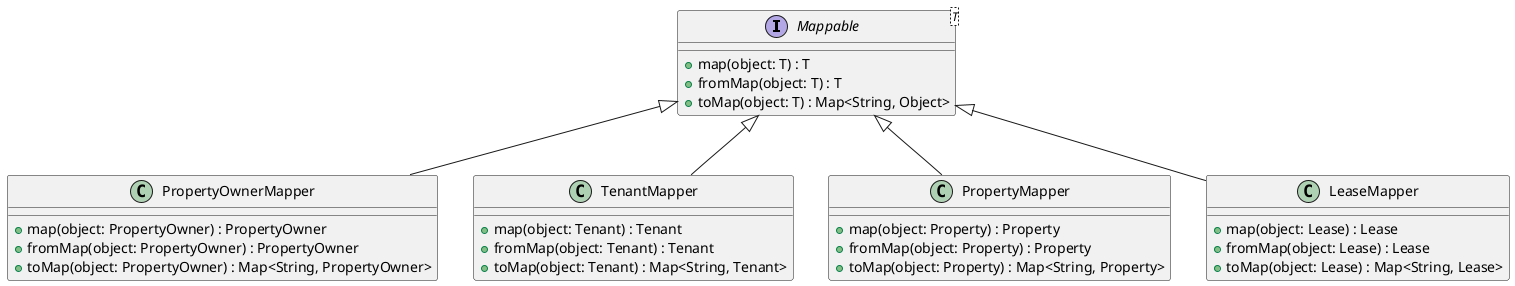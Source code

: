 @startuml
'https://plantuml.com/class-diagram

'Mappers
interface Mappable<T> {
    + map(object: T) : T
    + fromMap(object: T) : T
    + toMap(object: T) : Map<String, Object>
}

class PropertyOwnerMapper extends Mappable<PropertyOwner> {
    + map(object: PropertyOwner) : PropertyOwner
    + fromMap(object: PropertyOwner) : PropertyOwner
    + toMap(object: PropertyOwner) : Map<String, PropertyOwner>
}

class TenantMapper extends Mappable<Tenant> {
    + map(object: Tenant) : Tenant
    + fromMap(object: Tenant) : Tenant
    + toMap(object: Tenant) : Map<String, Tenant>
}

class PropertyMapper extends Mappable<Property>{
    + map(object: Property) : Property
    + fromMap(object: Property) : Property
    + toMap(object: Property) : Map<String, Property>
}


class LeaseMapper extends Mappable<Lease> {
    + map(object: Lease) : Lease
    + fromMap(object: Lease) : Lease
    + toMap(object: Lease) : Map<String, Lease>
}
@enduml